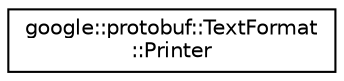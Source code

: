 digraph "类继承关系图"
{
 // LATEX_PDF_SIZE
  edge [fontname="Helvetica",fontsize="10",labelfontname="Helvetica",labelfontsize="10"];
  node [fontname="Helvetica",fontsize="10",shape=record];
  rankdir="LR";
  Node0 [label="google::protobuf::TextFormat\l::Printer",height=0.2,width=0.4,color="black", fillcolor="white", style="filled",URL="$classgoogle_1_1protobuf_1_1TextFormat_1_1Printer.html",tooltip=" "];
}
